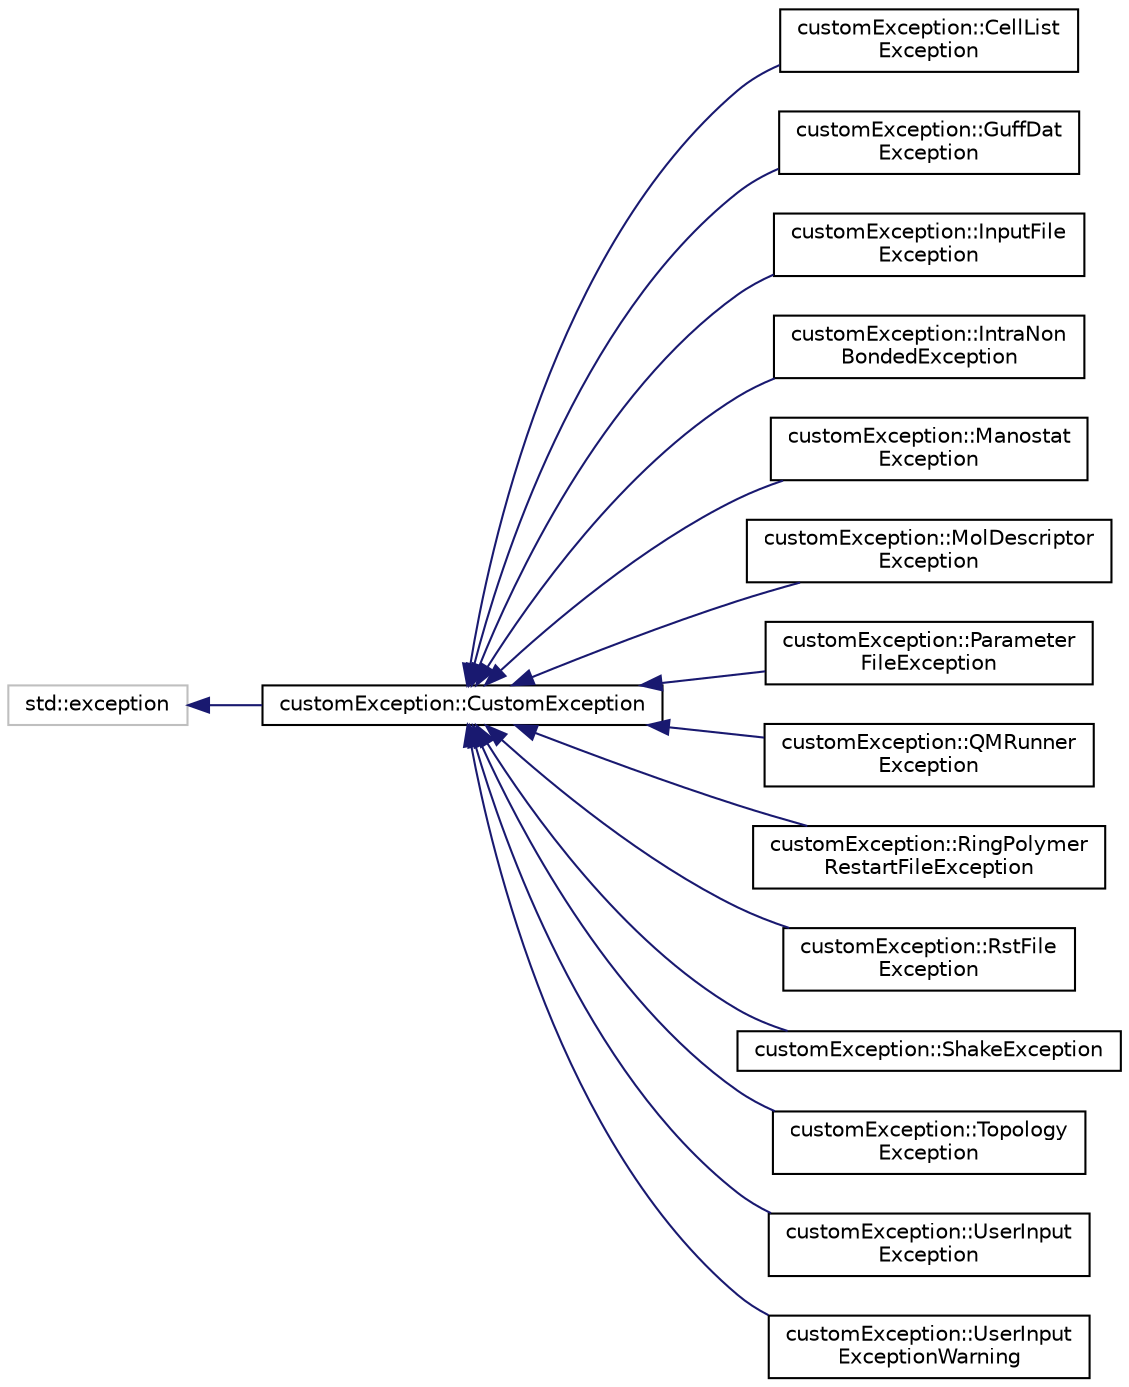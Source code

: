 digraph "Graphical Class Hierarchy"
{
 // LATEX_PDF_SIZE
  edge [fontname="Helvetica",fontsize="10",labelfontname="Helvetica",labelfontsize="10"];
  node [fontname="Helvetica",fontsize="10",shape=record];
  rankdir="LR";
  Node33 [label="std::exception",height=0.2,width=0.4,color="grey75", fillcolor="white", style="filled",tooltip=" "];
  Node33 -> Node0 [dir="back",color="midnightblue",fontsize="10",style="solid",fontname="Helvetica"];
  Node0 [label="customException::CustomException",height=0.2,width=0.4,color="black", fillcolor="white", style="filled",URL="$classcustomException_1_1CustomException.html",tooltip="Custom exception base class."];
  Node0 -> Node1 [dir="back",color="midnightblue",fontsize="10",style="solid",fontname="Helvetica"];
  Node1 [label="customException::CellList\lException",height=0.2,width=0.4,color="black", fillcolor="white", style="filled",URL="$classcustomException_1_1CellListException.html",tooltip="Exception for CellList errors."];
  Node0 -> Node2 [dir="back",color="midnightblue",fontsize="10",style="solid",fontname="Helvetica"];
  Node2 [label="customException::GuffDat\lException",height=0.2,width=0.4,color="black", fillcolor="white", style="filled",URL="$classcustomException_1_1GuffDatException.html",tooltip="Exception for guff.dat errors."];
  Node0 -> Node3 [dir="back",color="midnightblue",fontsize="10",style="solid",fontname="Helvetica"];
  Node3 [label="customException::InputFile\lException",height=0.2,width=0.4,color="black", fillcolor="white", style="filled",URL="$classcustomException_1_1InputFileException.html",tooltip="Exception for input file errors."];
  Node0 -> Node4 [dir="back",color="midnightblue",fontsize="10",style="solid",fontname="Helvetica"];
  Node4 [label="customException::IntraNon\lBondedException",height=0.2,width=0.4,color="black", fillcolor="white", style="filled",URL="$classcustomException_1_1IntraNonBondedException.html",tooltip="Exception for intra non bonded errors."];
  Node0 -> Node5 [dir="back",color="midnightblue",fontsize="10",style="solid",fontname="Helvetica"];
  Node5 [label="customException::Manostat\lException",height=0.2,width=0.4,color="black", fillcolor="white", style="filled",URL="$classcustomException_1_1ManostatException.html",tooltip="Exception for manostat errors."];
  Node0 -> Node6 [dir="back",color="midnightblue",fontsize="10",style="solid",fontname="Helvetica"];
  Node6 [label="customException::MolDescriptor\lException",height=0.2,width=0.4,color="black", fillcolor="white", style="filled",URL="$classcustomException_1_1MolDescriptorException.html",tooltip="Exception for MolDescriptor errors."];
  Node0 -> Node7 [dir="back",color="midnightblue",fontsize="10",style="solid",fontname="Helvetica"];
  Node7 [label="customException::Parameter\lFileException",height=0.2,width=0.4,color="black", fillcolor="white", style="filled",URL="$classcustomException_1_1ParameterFileException.html",tooltip="Exception for parameter file errors."];
  Node0 -> Node8 [dir="back",color="midnightblue",fontsize="10",style="solid",fontname="Helvetica"];
  Node8 [label="customException::QMRunner\lException",height=0.2,width=0.4,color="black", fillcolor="white", style="filled",URL="$classcustomException_1_1QMRunnerException.html",tooltip="Exception for QMRunner errors."];
  Node0 -> Node9 [dir="back",color="midnightblue",fontsize="10",style="solid",fontname="Helvetica"];
  Node9 [label="customException::RingPolymer\lRestartFileException",height=0.2,width=0.4,color="black", fillcolor="white", style="filled",URL="$classcustomException_1_1RingPolymerRestartFileException.html",tooltip="Exception for ring polymer restart file errors."];
  Node0 -> Node10 [dir="back",color="midnightblue",fontsize="10",style="solid",fontname="Helvetica"];
  Node10 [label="customException::RstFile\lException",height=0.2,width=0.4,color="black", fillcolor="white", style="filled",URL="$classcustomException_1_1RstFileException.html",tooltip="Exception for restart file errors."];
  Node0 -> Node11 [dir="back",color="midnightblue",fontsize="10",style="solid",fontname="Helvetica"];
  Node11 [label="customException::ShakeException",height=0.2,width=0.4,color="black", fillcolor="white", style="filled",URL="$classcustomException_1_1ShakeException.html",tooltip="Exception for SHAKE errors."];
  Node0 -> Node12 [dir="back",color="midnightblue",fontsize="10",style="solid",fontname="Helvetica"];
  Node12 [label="customException::Topology\lException",height=0.2,width=0.4,color="black", fillcolor="white", style="filled",URL="$classcustomException_1_1TopologyException.html",tooltip="Exception for topology file errors."];
  Node0 -> Node13 [dir="back",color="midnightblue",fontsize="10",style="solid",fontname="Helvetica"];
  Node13 [label="customException::UserInput\lException",height=0.2,width=0.4,color="black", fillcolor="white", style="filled",URL="$classcustomException_1_1UserInputException.html",tooltip="Exception for user input errors (CLI)"];
  Node0 -> Node14 [dir="back",color="midnightblue",fontsize="10",style="solid",fontname="Helvetica"];
  Node14 [label="customException::UserInput\lExceptionWarning",height=0.2,width=0.4,color="black", fillcolor="white", style="filled",URL="$classcustomException_1_1UserInputExceptionWarning.html",tooltip="Exception for user input warnings."];
}
